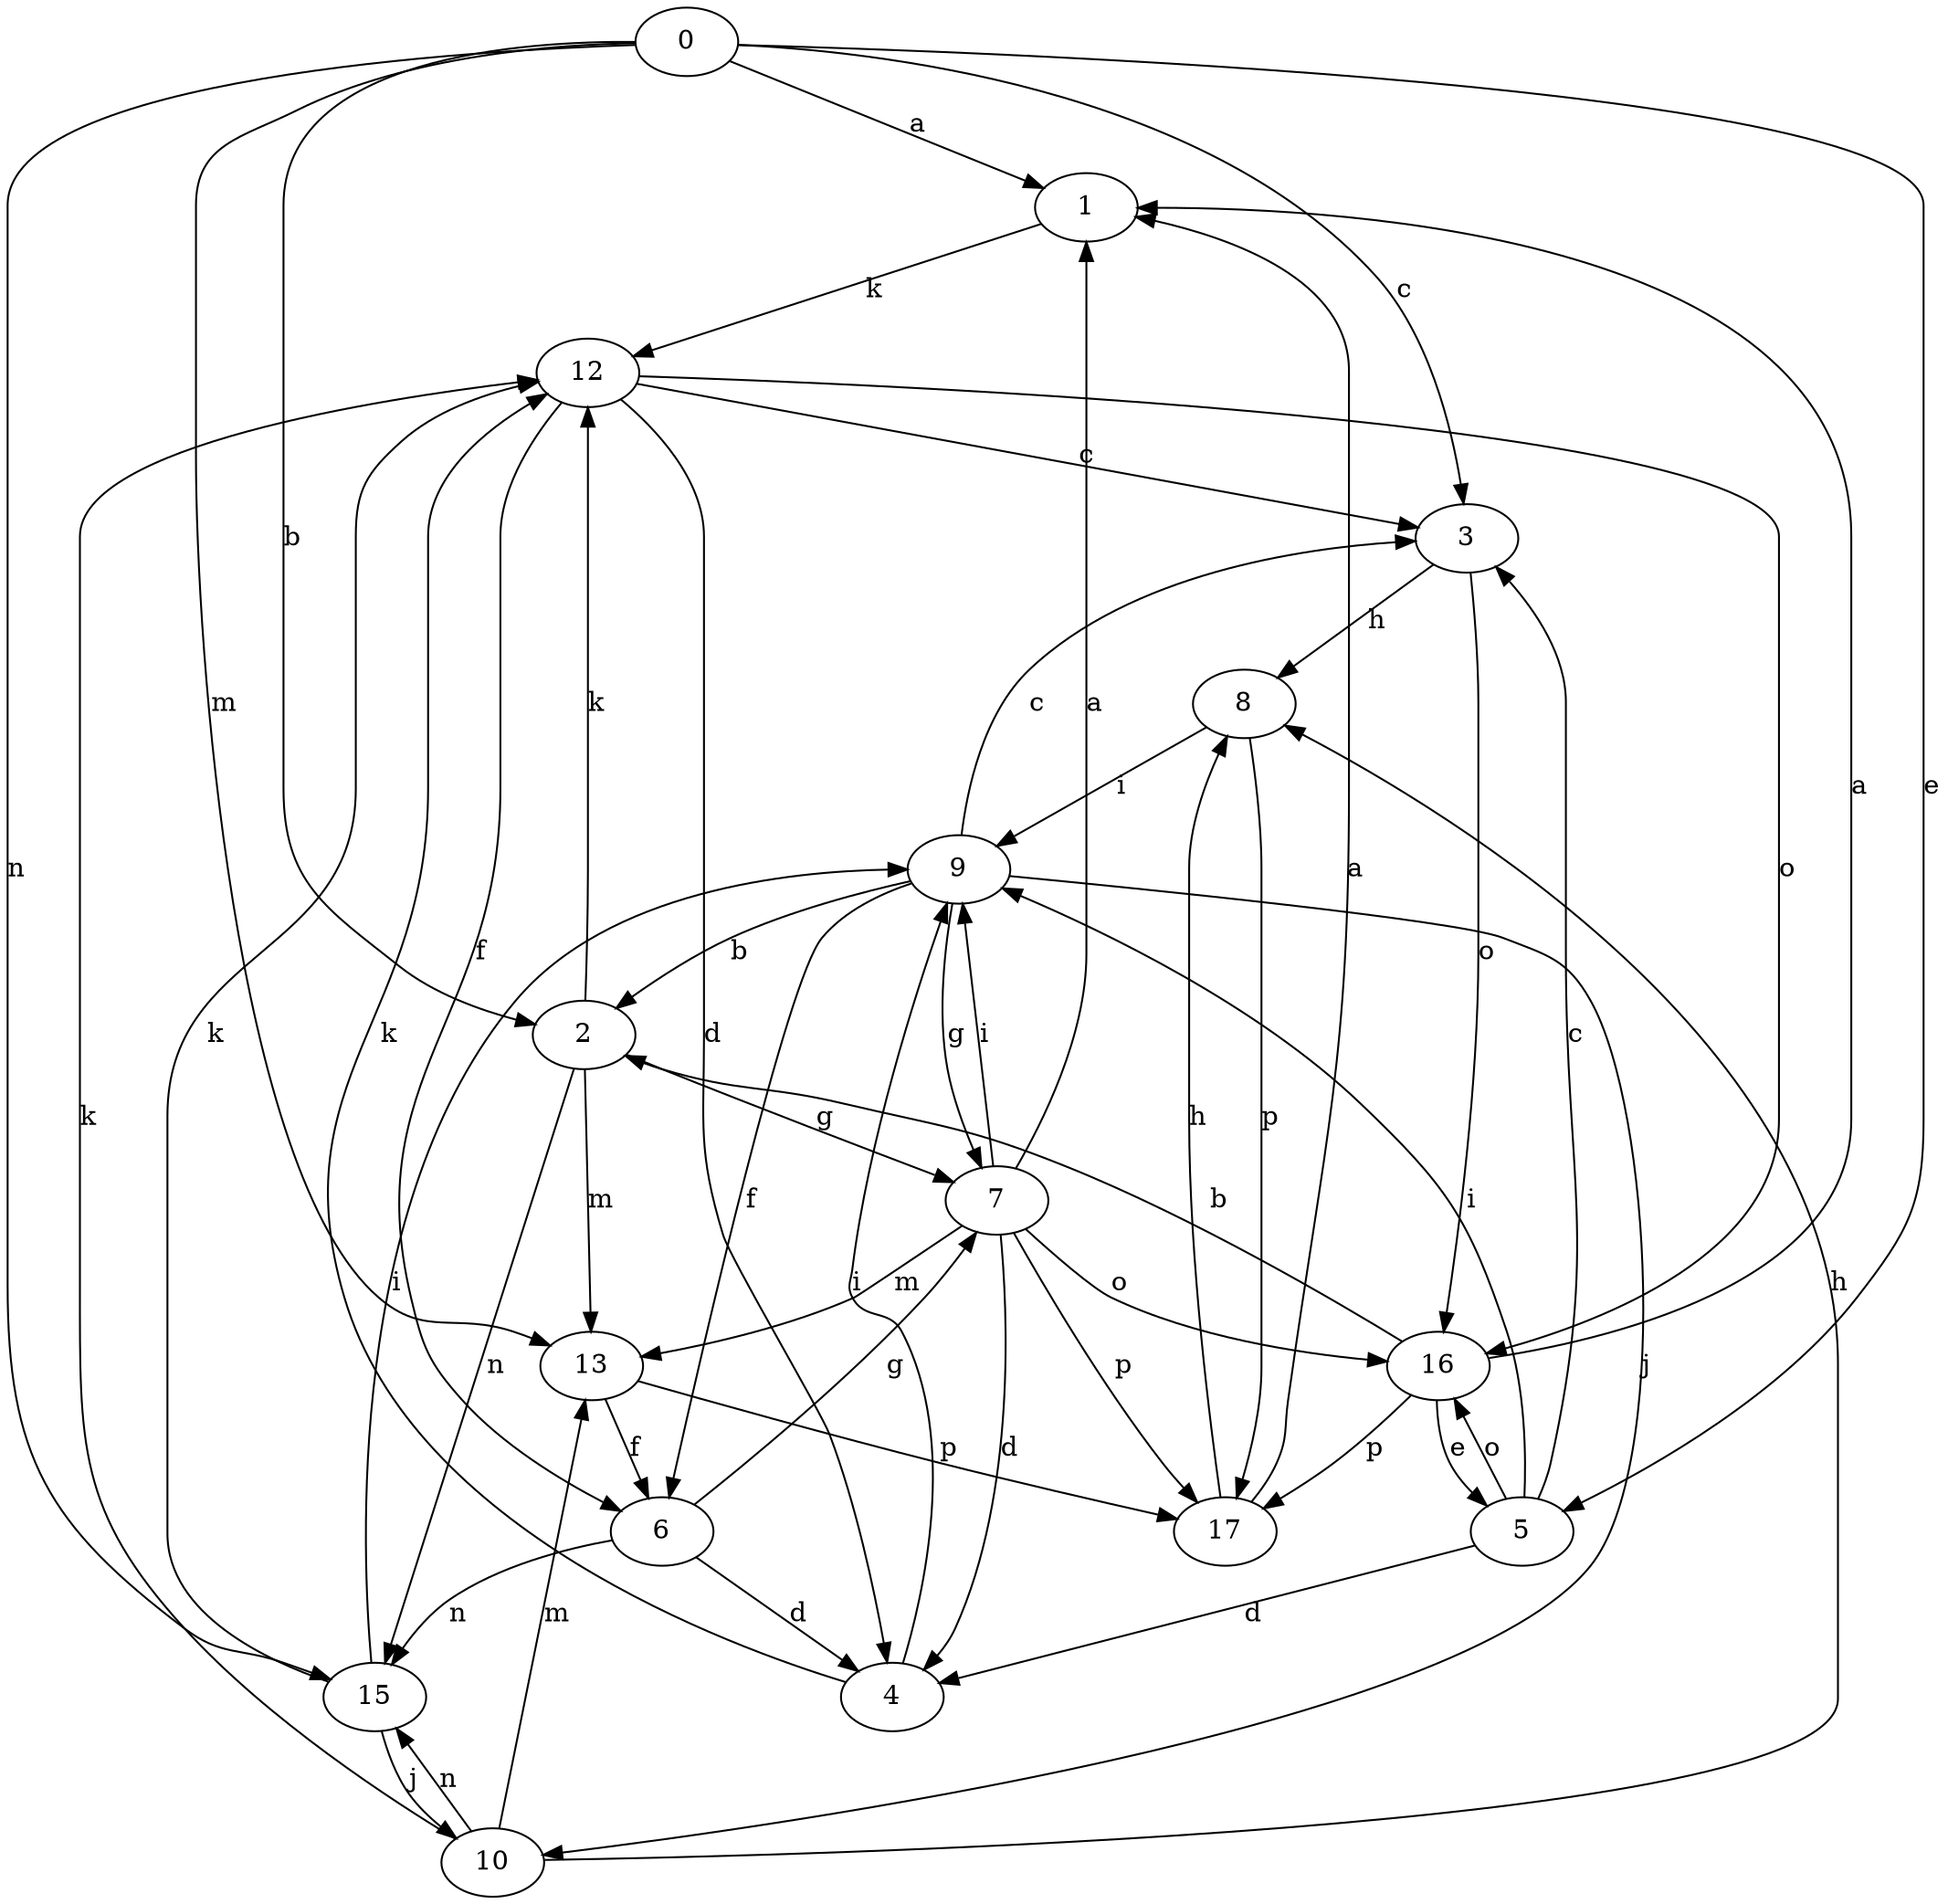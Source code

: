 strict digraph  {
0;
1;
2;
3;
4;
5;
6;
7;
8;
9;
10;
12;
13;
15;
16;
17;
0 -> 1  [label=a];
0 -> 2  [label=b];
0 -> 3  [label=c];
0 -> 5  [label=e];
0 -> 13  [label=m];
0 -> 15  [label=n];
1 -> 12  [label=k];
2 -> 7  [label=g];
2 -> 12  [label=k];
2 -> 13  [label=m];
2 -> 15  [label=n];
3 -> 8  [label=h];
3 -> 16  [label=o];
4 -> 9  [label=i];
4 -> 12  [label=k];
5 -> 3  [label=c];
5 -> 4  [label=d];
5 -> 9  [label=i];
5 -> 16  [label=o];
6 -> 4  [label=d];
6 -> 7  [label=g];
6 -> 15  [label=n];
7 -> 1  [label=a];
7 -> 4  [label=d];
7 -> 9  [label=i];
7 -> 13  [label=m];
7 -> 16  [label=o];
7 -> 17  [label=p];
8 -> 9  [label=i];
8 -> 17  [label=p];
9 -> 2  [label=b];
9 -> 3  [label=c];
9 -> 6  [label=f];
9 -> 7  [label=g];
9 -> 10  [label=j];
10 -> 8  [label=h];
10 -> 12  [label=k];
10 -> 13  [label=m];
10 -> 15  [label=n];
12 -> 3  [label=c];
12 -> 4  [label=d];
12 -> 6  [label=f];
12 -> 16  [label=o];
13 -> 6  [label=f];
13 -> 17  [label=p];
15 -> 9  [label=i];
15 -> 10  [label=j];
15 -> 12  [label=k];
16 -> 1  [label=a];
16 -> 2  [label=b];
16 -> 5  [label=e];
16 -> 17  [label=p];
17 -> 1  [label=a];
17 -> 8  [label=h];
}
